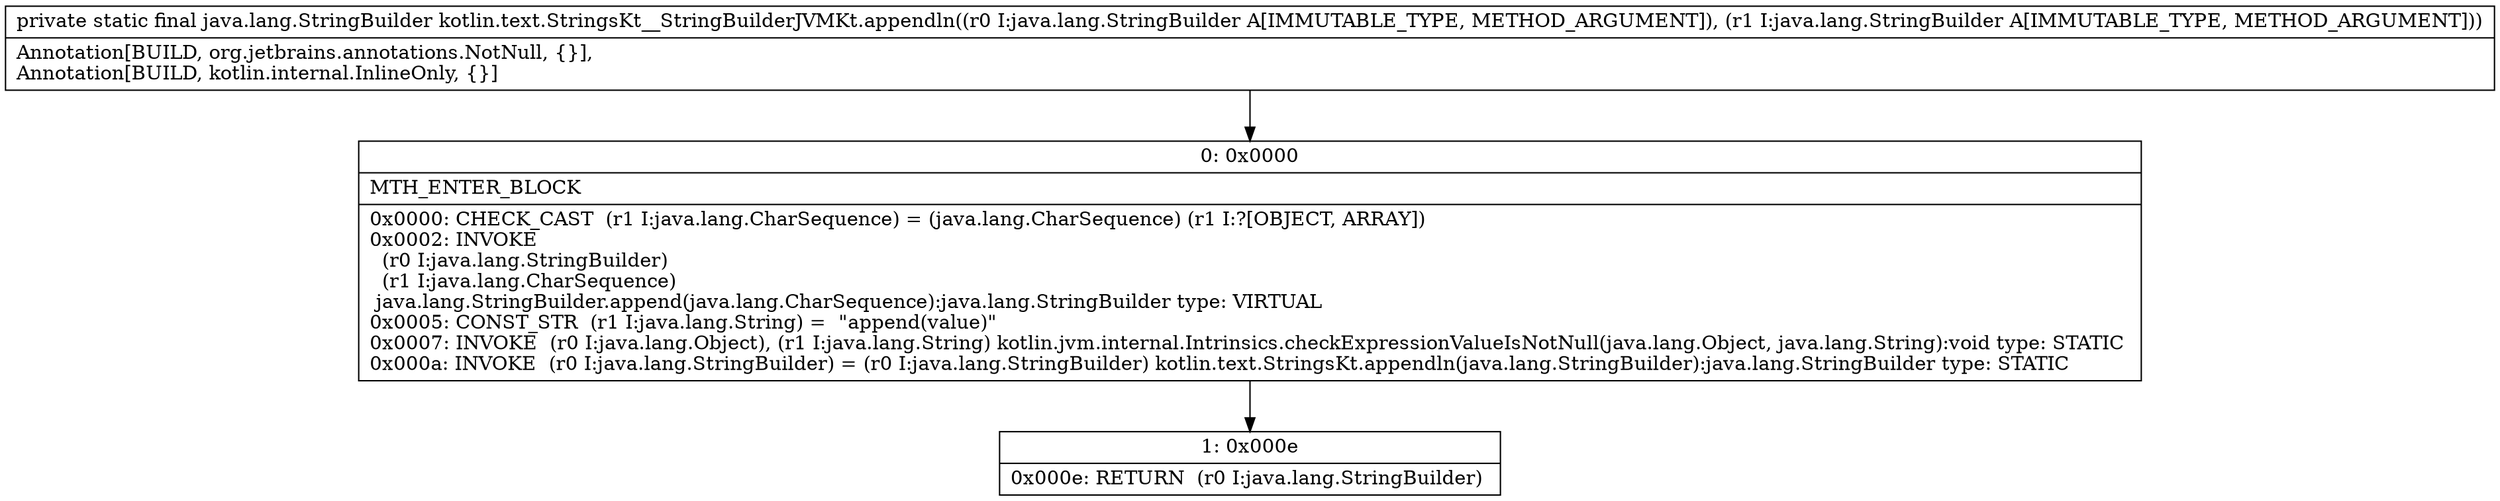 digraph "CFG forkotlin.text.StringsKt__StringBuilderJVMKt.appendln(Ljava\/lang\/StringBuilder;Ljava\/lang\/StringBuilder;)Ljava\/lang\/StringBuilder;" {
Node_0 [shape=record,label="{0\:\ 0x0000|MTH_ENTER_BLOCK\l|0x0000: CHECK_CAST  (r1 I:java.lang.CharSequence) = (java.lang.CharSequence) (r1 I:?[OBJECT, ARRAY]) \l0x0002: INVOKE  \l  (r0 I:java.lang.StringBuilder)\l  (r1 I:java.lang.CharSequence)\l java.lang.StringBuilder.append(java.lang.CharSequence):java.lang.StringBuilder type: VIRTUAL \l0x0005: CONST_STR  (r1 I:java.lang.String) =  \"append(value)\" \l0x0007: INVOKE  (r0 I:java.lang.Object), (r1 I:java.lang.String) kotlin.jvm.internal.Intrinsics.checkExpressionValueIsNotNull(java.lang.Object, java.lang.String):void type: STATIC \l0x000a: INVOKE  (r0 I:java.lang.StringBuilder) = (r0 I:java.lang.StringBuilder) kotlin.text.StringsKt.appendln(java.lang.StringBuilder):java.lang.StringBuilder type: STATIC \l}"];
Node_1 [shape=record,label="{1\:\ 0x000e|0x000e: RETURN  (r0 I:java.lang.StringBuilder) \l}"];
MethodNode[shape=record,label="{private static final java.lang.StringBuilder kotlin.text.StringsKt__StringBuilderJVMKt.appendln((r0 I:java.lang.StringBuilder A[IMMUTABLE_TYPE, METHOD_ARGUMENT]), (r1 I:java.lang.StringBuilder A[IMMUTABLE_TYPE, METHOD_ARGUMENT]))  | Annotation[BUILD, org.jetbrains.annotations.NotNull, \{\}], \lAnnotation[BUILD, kotlin.internal.InlineOnly, \{\}]\l}"];
MethodNode -> Node_0;
Node_0 -> Node_1;
}

